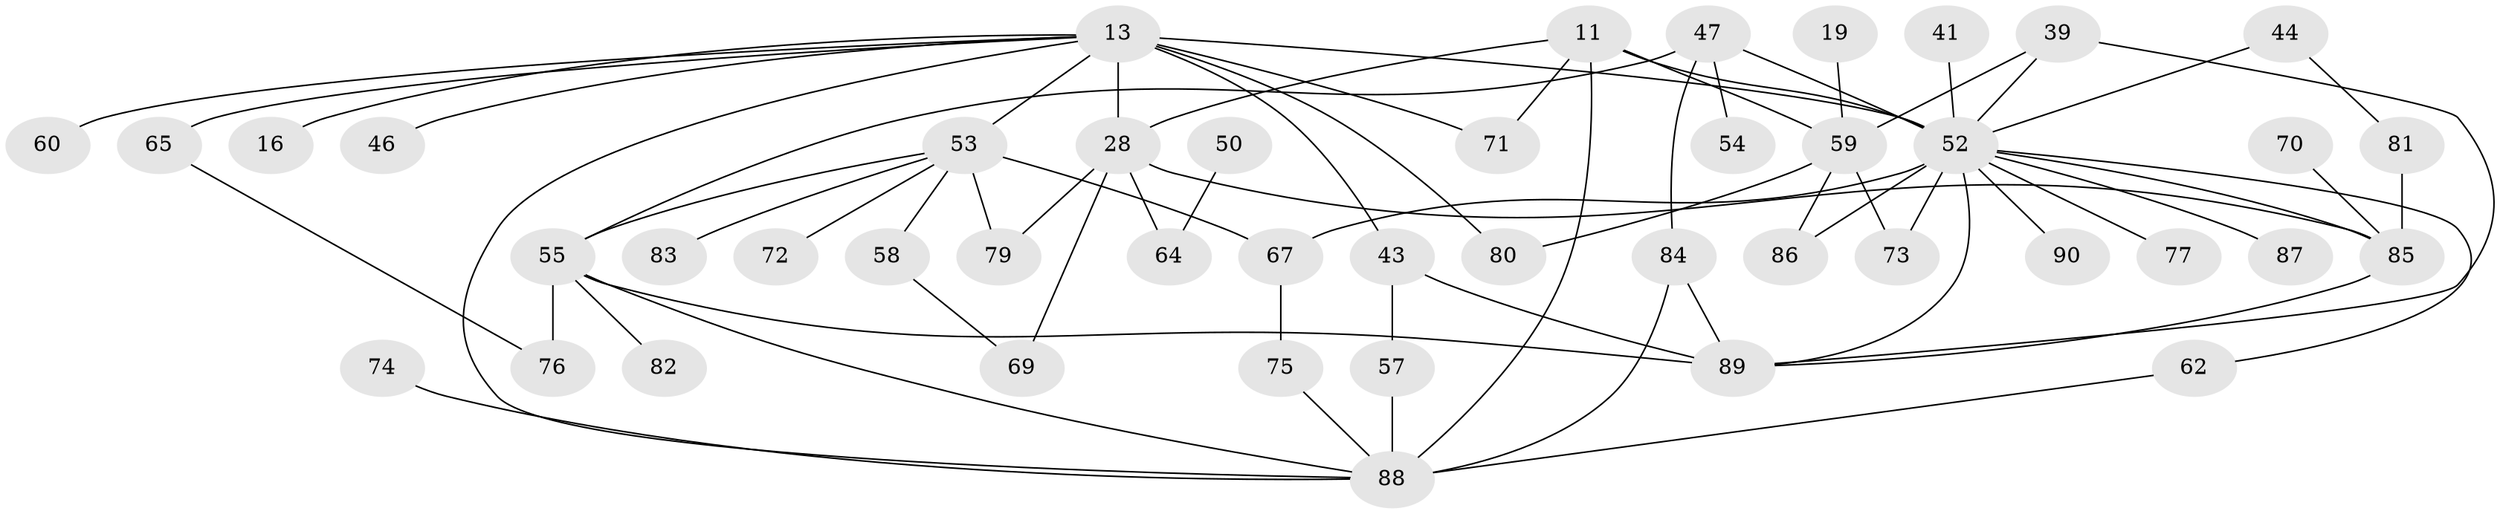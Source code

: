// original degree distribution, {3: 0.12222222222222222, 6: 0.03333333333333333, 4: 0.17777777777777778, 9: 0.011111111111111112, 5: 0.1111111111111111, 2: 0.32222222222222224, 7: 0.022222222222222223, 1: 0.2}
// Generated by graph-tools (version 1.1) at 2025/42/03/09/25 04:42:33]
// undirected, 45 vertices, 68 edges
graph export_dot {
graph [start="1"]
  node [color=gray90,style=filled];
  11;
  13 [super="+3+10"];
  16;
  19;
  28 [super="+8+18"];
  39 [super="+31"];
  41 [super="+34"];
  43 [super="+40"];
  44 [super="+20"];
  46;
  47;
  50;
  52 [super="+9+12+21+7+42"];
  53 [super="+29+14"];
  54;
  55 [super="+36+48"];
  57;
  58;
  59 [super="+26+15"];
  60;
  62;
  64 [super="+38"];
  65 [super="+37"];
  67 [super="+22"];
  69;
  70;
  71;
  72 [super="+24"];
  73 [super="+66"];
  74;
  75;
  76;
  77;
  79;
  80;
  81;
  82;
  83;
  84 [super="+63"];
  85 [super="+68"];
  86 [super="+17"];
  87;
  88 [super="+51+23+61+35+78"];
  89 [super="+32"];
  90;
  11 -- 71;
  11 -- 28;
  11 -- 59;
  11 -- 88 [weight=3];
  11 -- 52;
  13 -- 16;
  13 -- 43 [weight=2];
  13 -- 71;
  13 -- 46;
  13 -- 80;
  13 -- 53 [weight=2];
  13 -- 60;
  13 -- 28 [weight=2];
  13 -- 52 [weight=4];
  13 -- 88 [weight=3];
  13 -- 65;
  19 -- 59;
  28 -- 79;
  28 -- 85 [weight=2];
  28 -- 69;
  28 -- 64;
  39 -- 59 [weight=3];
  39 -- 89 [weight=2];
  39 -- 52;
  41 -- 52;
  43 -- 89;
  43 -- 57 [weight=2];
  44 -- 81;
  44 -- 52;
  47 -- 54;
  47 -- 84;
  47 -- 55;
  47 -- 52;
  50 -- 64;
  52 -- 87;
  52 -- 77;
  52 -- 67 [weight=2];
  52 -- 89;
  52 -- 62;
  52 -- 85;
  52 -- 90;
  52 -- 86;
  52 -- 73;
  53 -- 58;
  53 -- 83;
  53 -- 55;
  53 -- 67;
  53 -- 79;
  53 -- 72;
  55 -- 82;
  55 -- 89 [weight=2];
  55 -- 76;
  55 -- 88;
  57 -- 88 [weight=2];
  58 -- 69;
  59 -- 80;
  59 -- 86;
  59 -- 73;
  62 -- 88;
  65 -- 76;
  67 -- 75;
  70 -- 85;
  74 -- 88;
  75 -- 88;
  81 -- 85;
  84 -- 89 [weight=2];
  84 -- 88;
  85 -- 89;
}

